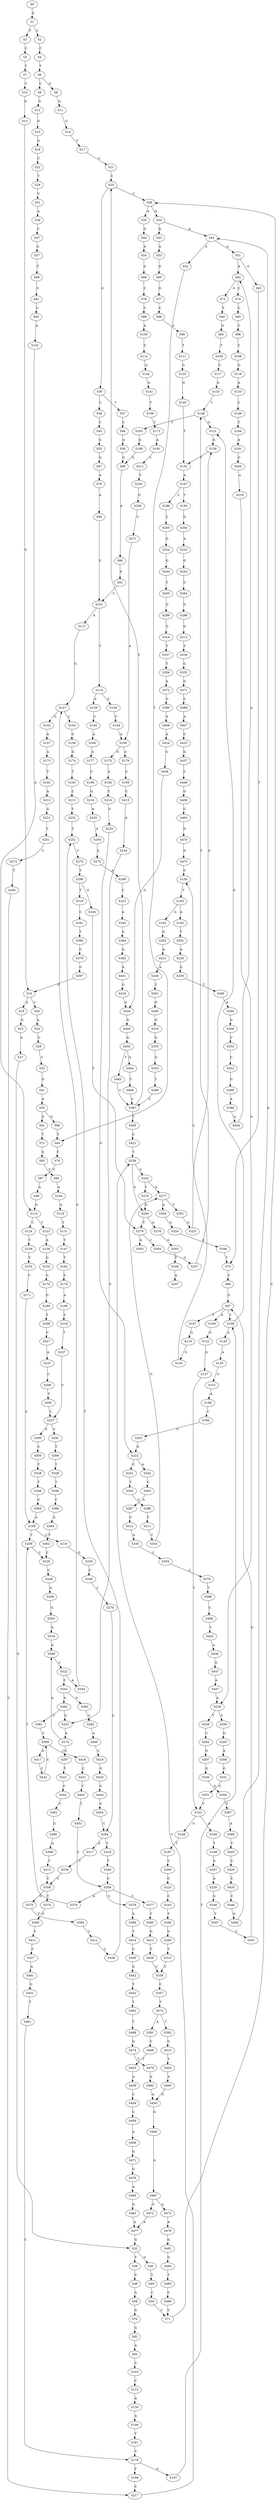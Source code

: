 strict digraph  {
	S0 -> S1 [ label = G ];
	S1 -> S2 [ label = C ];
	S1 -> S3 [ label = T ];
	S2 -> S4 [ label = C ];
	S3 -> S5 [ label = C ];
	S4 -> S6 [ label = T ];
	S5 -> S7 [ label = T ];
	S6 -> S8 [ label = G ];
	S6 -> S9 [ label = C ];
	S7 -> S10 [ label = C ];
	S8 -> S11 [ label = G ];
	S9 -> S12 [ label = G ];
	S10 -> S13 [ label = G ];
	S11 -> S14 [ label = G ];
	S12 -> S15 [ label = G ];
	S13 -> S16 [ label = G ];
	S14 -> S17 [ label = T ];
	S15 -> S18 [ label = G ];
	S16 -> S19 [ label = A ];
	S16 -> S20 [ label = C ];
	S17 -> S21 [ label = C ];
	S18 -> S22 [ label = C ];
	S19 -> S23 [ label = G ];
	S20 -> S24 [ label = A ];
	S21 -> S25 [ label = C ];
	S22 -> S26 [ label = T ];
	S23 -> S27 [ label = A ];
	S24 -> S28 [ label = C ];
	S25 -> S29 [ label = C ];
	S25 -> S30 [ label = G ];
	S26 -> S31 [ label = C ];
	S27 -> S32 [ label = G ];
	S28 -> S33 [ label = C ];
	S29 -> S34 [ label = G ];
	S29 -> S35 [ label = A ];
	S30 -> S36 [ label = C ];
	S30 -> S37 [ label = T ];
	S31 -> S38 [ label = A ];
	S32 -> S39 [ label = T ];
	S32 -> S40 [ label = G ];
	S33 -> S41 [ label = G ];
	S34 -> S42 [ label = A ];
	S34 -> S43 [ label = G ];
	S35 -> S44 [ label = G ];
	S36 -> S45 [ label = C ];
	S37 -> S46 [ label = C ];
	S38 -> S47 [ label = C ];
	S39 -> S48 [ label = C ];
	S40 -> S49 [ label = T ];
	S41 -> S50 [ label = A ];
	S42 -> S51 [ label = A ];
	S42 -> S52 [ label = G ];
	S43 -> S53 [ label = A ];
	S44 -> S54 [ label = A ];
	S45 -> S55 [ label = G ];
	S46 -> S56 [ label = G ];
	S47 -> S57 [ label = G ];
	S48 -> S58 [ label = A ];
	S49 -> S59 [ label = C ];
	S50 -> S60 [ label = G ];
	S50 -> S61 [ label = A ];
	S51 -> S62 [ label = A ];
	S51 -> S63 [ label = G ];
	S52 -> S64 [ label = T ];
	S53 -> S65 [ label = G ];
	S54 -> S66 [ label = G ];
	S55 -> S67 [ label = G ];
	S56 -> S68 [ label = G ];
	S57 -> S69 [ label = T ];
	S58 -> S70 [ label = G ];
	S59 -> S71 [ label = C ];
	S60 -> S64 [ label = T ];
	S61 -> S72 [ label = T ];
	S62 -> S73 [ label = G ];
	S62 -> S74 [ label = C ];
	S63 -> S75 [ label = T ];
	S64 -> S76 [ label = C ];
	S65 -> S77 [ label = G ];
	S66 -> S78 [ label = C ];
	S67 -> S79 [ label = A ];
	S68 -> S80 [ label = A ];
	S69 -> S81 [ label = C ];
	S70 -> S82 [ label = G ];
	S71 -> S29 [ label = C ];
	S72 -> S83 [ label = G ];
	S73 -> S84 [ label = T ];
	S74 -> S85 [ label = C ];
	S75 -> S86 [ label = C ];
	S76 -> S87 [ label = C ];
	S77 -> S88 [ label = C ];
	S78 -> S89 [ label = C ];
	S79 -> S90 [ label = A ];
	S80 -> S91 [ label = A ];
	S81 -> S92 [ label = C ];
	S82 -> S93 [ label = A ];
	S83 -> S94 [ label = T ];
	S84 -> S95 [ label = G ];
	S85 -> S96 [ label = C ];
	S86 -> S97 [ label = G ];
	S87 -> S98 [ label = A ];
	S88 -> S99 [ label = G ];
	S89 -> S100 [ label = A ];
	S90 -> S101 [ label = C ];
	S91 -> S101 [ label = C ];
	S92 -> S102 [ label = A ];
	S93 -> S103 [ label = C ];
	S94 -> S104 [ label = A ];
	S95 -> S105 [ label = T ];
	S96 -> S106 [ label = C ];
	S97 -> S107 [ label = C ];
	S97 -> S108 [ label = T ];
	S97 -> S109 [ label = A ];
	S98 -> S110 [ label = G ];
	S99 -> S111 [ label = T ];
	S100 -> S112 [ label = C ];
	S101 -> S113 [ label = A ];
	S101 -> S114 [ label = T ];
	S102 -> S110 [ label = G ];
	S103 -> S115 [ label = C ];
	S104 -> S116 [ label = G ];
	S105 -> S117 [ label = C ];
	S106 -> S118 [ label = G ];
	S107 -> S119 [ label = G ];
	S108 -> S120 [ label = A ];
	S108 -> S121 [ label = G ];
	S109 -> S122 [ label = G ];
	S110 -> S123 [ label = T ];
	S110 -> S124 [ label = C ];
	S111 -> S125 [ label = G ];
	S112 -> S126 [ label = G ];
	S113 -> S127 [ label = G ];
	S114 -> S128 [ label = G ];
	S114 -> S129 [ label = A ];
	S115 -> S130 [ label = A ];
	S116 -> S131 [ label = T ];
	S117 -> S132 [ label = G ];
	S118 -> S133 [ label = A ];
	S119 -> S134 [ label = G ];
	S120 -> S135 [ label = A ];
	S121 -> S136 [ label = G ];
	S122 -> S137 [ label = G ];
	S123 -> S138 [ label = A ];
	S124 -> S139 [ label = T ];
	S125 -> S140 [ label = G ];
	S126 -> S141 [ label = G ];
	S127 -> S142 [ label = G ];
	S127 -> S143 [ label = C ];
	S128 -> S144 [ label = C ];
	S129 -> S145 [ label = C ];
	S130 -> S146 [ label = G ];
	S131 -> S147 [ label = T ];
	S132 -> S148 [ label = T ];
	S133 -> S149 [ label = C ];
	S134 -> S150 [ label = C ];
	S135 -> S151 [ label = G ];
	S136 -> S152 [ label = T ];
	S137 -> S153 [ label = T ];
	S138 -> S154 [ label = G ];
	S139 -> S155 [ label = T ];
	S140 -> S152 [ label = T ];
	S141 -> S156 [ label = T ];
	S142 -> S157 [ label = A ];
	S143 -> S158 [ label = C ];
	S144 -> S159 [ label = A ];
	S145 -> S160 [ label = A ];
	S146 -> S161 [ label = T ];
	S147 -> S162 [ label = T ];
	S148 -> S163 [ label = C ];
	S148 -> S121 [ label = G ];
	S149 -> S164 [ label = T ];
	S150 -> S165 [ label = T ];
	S151 -> S166 [ label = A ];
	S152 -> S167 [ label = A ];
	S153 -> S168 [ label = G ];
	S153 -> S169 [ label = A ];
	S154 -> S170 [ label = G ];
	S155 -> S171 [ label = C ];
	S156 -> S172 [ label = T ];
	S157 -> S173 [ label = A ];
	S158 -> S174 [ label = G ];
	S159 -> S175 [ label = G ];
	S159 -> S176 [ label = A ];
	S160 -> S177 [ label = A ];
	S161 -> S178 [ label = C ];
	S162 -> S179 [ label = C ];
	S163 -> S180 [ label = G ];
	S164 -> S181 [ label = A ];
	S165 -> S182 [ label = A ];
	S165 -> S183 [ label = G ];
	S166 -> S184 [ label = C ];
	S167 -> S185 [ label = T ];
	S167 -> S186 [ label = C ];
	S168 -> S187 [ label = T ];
	S169 -> S188 [ label = T ];
	S170 -> S189 [ label = G ];
	S171 -> S190 [ label = A ];
	S172 -> S191 [ label = A ];
	S173 -> S192 [ label = T ];
	S174 -> S193 [ label = T ];
	S175 -> S194 [ label = A ];
	S176 -> S195 [ label = C ];
	S177 -> S196 [ label = C ];
	S178 -> S197 [ label = G ];
	S178 -> S198 [ label = T ];
	S179 -> S199 [ label = A ];
	S180 -> S68 [ label = G ];
	S181 -> S200 [ label = G ];
	S182 -> S201 [ label = T ];
	S183 -> S202 [ label = G ];
	S184 -> S203 [ label = G ];
	S185 -> S204 [ label = G ];
	S186 -> S205 [ label = C ];
	S187 -> S206 [ label = C ];
	S188 -> S207 [ label = A ];
	S189 -> S208 [ label = T ];
	S190 -> S209 [ label = T ];
	S190 -> S210 [ label = C ];
	S191 -> S211 [ label = C ];
	S192 -> S212 [ label = A ];
	S193 -> S213 [ label = C ];
	S194 -> S214 [ label = C ];
	S195 -> S215 [ label = C ];
	S196 -> S216 [ label = G ];
	S197 -> S108 [ label = T ];
	S198 -> S217 [ label = C ];
	S199 -> S218 [ label = C ];
	S200 -> S219 [ label = A ];
	S201 -> S220 [ label = A ];
	S202 -> S221 [ label = A ];
	S203 -> S222 [ label = G ];
	S204 -> S223 [ label = A ];
	S205 -> S224 [ label = G ];
	S206 -> S225 [ label = C ];
	S207 -> S226 [ label = A ];
	S208 -> S227 [ label = C ];
	S209 -> S228 [ label = C ];
	S210 -> S229 [ label = G ];
	S211 -> S230 [ label = T ];
	S212 -> S231 [ label = G ];
	S213 -> S232 [ label = C ];
	S214 -> S233 [ label = G ];
	S215 -> S234 [ label = A ];
	S216 -> S235 [ label = A ];
	S217 -> S236 [ label = T ];
	S218 -> S237 [ label = T ];
	S219 -> S238 [ label = A ];
	S220 -> S239 [ label = G ];
	S221 -> S240 [ label = A ];
	S222 -> S241 [ label = C ];
	S222 -> S242 [ label = A ];
	S223 -> S243 [ label = G ];
	S224 -> S244 [ label = G ];
	S225 -> S245 [ label = C ];
	S226 -> S246 [ label = G ];
	S227 -> S247 [ label = A ];
	S228 -> S248 [ label = C ];
	S229 -> S249 [ label = C ];
	S230 -> S250 [ label = G ];
	S231 -> S251 [ label = T ];
	S232 -> S252 [ label = T ];
	S233 -> S222 [ label = G ];
	S234 -> S253 [ label = G ];
	S235 -> S254 [ label = A ];
	S236 -> S255 [ label = C ];
	S236 -> S256 [ label = G ];
	S237 -> S257 [ label = C ];
	S238 -> S258 [ label = T ];
	S238 -> S259 [ label = C ];
	S239 -> S260 [ label = T ];
	S240 -> S261 [ label = T ];
	S241 -> S262 [ label = T ];
	S242 -> S263 [ label = C ];
	S243 -> S264 [ label = C ];
	S244 -> S265 [ label = T ];
	S245 -> S266 [ label = T ];
	S246 -> S267 [ label = T ];
	S247 -> S268 [ label = C ];
	S248 -> S269 [ label = A ];
	S249 -> S270 [ label = C ];
	S250 -> S271 [ label = C ];
	S251 -> S272 [ label = C ];
	S252 -> S273 [ label = C ];
	S253 -> S274 [ label = A ];
	S254 -> S275 [ label = A ];
	S255 -> S276 [ label = T ];
	S255 -> S277 [ label = G ];
	S256 -> S278 [ label = A ];
	S256 -> S279 [ label = T ];
	S257 -> S280 [ label = G ];
	S257 -> S281 [ label = C ];
	S258 -> S282 [ label = C ];
	S259 -> S283 [ label = G ];
	S260 -> S284 [ label = A ];
	S261 -> S285 [ label = G ];
	S262 -> S286 [ label = C ];
	S263 -> S287 [ label = A ];
	S264 -> S288 [ label = G ];
	S265 -> S289 [ label = G ];
	S266 -> S290 [ label = G ];
	S267 -> S291 [ label = C ];
	S268 -> S292 [ label = T ];
	S269 -> S293 [ label = G ];
	S270 -> S294 [ label = C ];
	S271 -> S159 [ label = A ];
	S272 -> S295 [ label = T ];
	S273 -> S296 [ label = T ];
	S274 -> S297 [ label = C ];
	S274 -> S298 [ label = A ];
	S275 -> S299 [ label = A ];
	S276 -> S256 [ label = G ];
	S277 -> S300 [ label = A ];
	S277 -> S301 [ label = T ];
	S278 -> S302 [ label = G ];
	S279 -> S303 [ label = A ];
	S279 -> S304 [ label = C ];
	S280 -> S305 [ label = C ];
	S281 -> S306 [ label = T ];
	S282 -> S307 [ label = G ];
	S283 -> S308 [ label = A ];
	S284 -> S309 [ label = G ];
	S285 -> S310 [ label = G ];
	S286 -> S311 [ label = T ];
	S287 -> S312 [ label = C ];
	S288 -> S313 [ label = G ];
	S289 -> S314 [ label = G ];
	S290 -> S315 [ label = T ];
	S291 -> S97 [ label = G ];
	S292 -> S257 [ label = C ];
	S293 -> S316 [ label = A ];
	S294 -> S317 [ label = A ];
	S294 -> S318 [ label = T ];
	S295 -> S217 [ label = C ];
	S296 -> S319 [ label = T ];
	S296 -> S320 [ label = G ];
	S297 -> S321 [ label = T ];
	S298 -> S322 [ label = C ];
	S299 -> S323 [ label = C ];
	S300 -> S324 [ label = A ];
	S301 -> S325 [ label = G ];
	S302 -> S326 [ label = T ];
	S304 -> S327 [ label = G ];
	S305 -> S328 [ label = T ];
	S306 -> S329 [ label = T ];
	S307 -> S330 [ label = G ];
	S308 -> S331 [ label = G ];
	S309 -> S332 [ label = C ];
	S310 -> S333 [ label = G ];
	S311 -> S334 [ label = C ];
	S312 -> S335 [ label = A ];
	S313 -> S336 [ label = T ];
	S314 -> S337 [ label = T ];
	S315 -> S338 [ label = C ];
	S316 -> S298 [ label = A ];
	S317 -> S339 [ label = T ];
	S318 -> S340 [ label = T ];
	S319 -> S341 [ label = C ];
	S320 -> S279 [ label = T ];
	S321 -> S342 [ label = C ];
	S322 -> S343 [ label = C ];
	S322 -> S344 [ label = A ];
	S323 -> S345 [ label = A ];
	S324 -> S346 [ label = G ];
	S325 -> S136 [ label = G ];
	S326 -> S347 [ label = A ];
	S327 -> S148 [ label = T ];
	S328 -> S348 [ label = T ];
	S329 -> S349 [ label = T ];
	S330 -> S350 [ label = G ];
	S331 -> S351 [ label = G ];
	S332 -> S352 [ label = C ];
	S333 -> S353 [ label = G ];
	S334 -> S277 [ label = G ];
	S335 -> S354 [ label = C ];
	S336 -> S355 [ label = C ];
	S337 -> S356 [ label = T ];
	S338 -> S357 [ label = C ];
	S339 -> S358 [ label = C ];
	S340 -> S359 [ label = C ];
	S341 -> S360 [ label = T ];
	S342 -> S361 [ label = C ];
	S343 -> S362 [ label = A ];
	S343 -> S363 [ label = G ];
	S344 -> S127 [ label = G ];
	S345 -> S364 [ label = G ];
	S346 -> S75 [ label = T ];
	S348 -> S365 [ label = C ];
	S349 -> S366 [ label = C ];
	S350 -> S367 [ label = T ];
	S351 -> S153 [ label = T ];
	S352 -> S368 [ label = G ];
	S353 -> S369 [ label = T ];
	S354 -> S370 [ label = C ];
	S355 -> S371 [ label = G ];
	S356 -> S372 [ label = A ];
	S357 -> S373 [ label = T ];
	S358 -> S374 [ label = T ];
	S358 -> S375 [ label = G ];
	S359 -> S376 [ label = A ];
	S359 -> S377 [ label = C ];
	S359 -> S378 [ label = G ];
	S360 -> S379 [ label = C ];
	S361 -> S380 [ label = C ];
	S362 -> S253 [ label = G ];
	S362 -> S381 [ label = C ];
	S363 -> S382 [ label = G ];
	S364 -> S383 [ label = A ];
	S365 -> S190 [ label = A ];
	S366 -> S384 [ label = A ];
	S367 -> S385 [ label = A ];
	S368 -> S386 [ label = A ];
	S369 -> S387 [ label = C ];
	S370 -> S388 [ label = T ];
	S371 -> S389 [ label = C ];
	S372 -> S390 [ label = G ];
	S373 -> S391 [ label = A ];
	S373 -> S392 [ label = T ];
	S374 -> S393 [ label = G ];
	S375 -> S394 [ label = T ];
	S376 -> S209 [ label = T ];
	S377 -> S395 [ label = T ];
	S378 -> S396 [ label = A ];
	S379 -> S397 [ label = G ];
	S380 -> S398 [ label = A ];
	S381 -> S399 [ label = C ];
	S382 -> S400 [ label = A ];
	S383 -> S401 [ label = A ];
	S384 -> S402 [ label = T ];
	S385 -> S403 [ label = T ];
	S386 -> S404 [ label = A ];
	S387 -> S25 [ label = C ];
	S387 -> S405 [ label = T ];
	S388 -> S406 [ label = C ];
	S389 -> S407 [ label = A ];
	S390 -> S408 [ label = A ];
	S391 -> S409 [ label = C ];
	S392 -> S410 [ label = G ];
	S393 -> S411 [ label = C ];
	S394 -> S412 [ label = C ];
	S395 -> S413 [ label = G ];
	S396 -> S414 [ label = T ];
	S397 -> S16 [ label = G ];
	S398 -> S415 [ label = T ];
	S399 -> S416 [ label = C ];
	S399 -> S417 [ label = A ];
	S400 -> S418 [ label = C ];
	S401 -> S419 [ label = G ];
	S402 -> S228 [ label = C ];
	S403 -> S420 [ label = C ];
	S404 -> S62 [ label = A ];
	S405 -> S421 [ label = C ];
	S406 -> S422 [ label = T ];
	S407 -> S423 [ label = C ];
	S408 -> S424 [ label = A ];
	S409 -> S425 [ label = T ];
	S410 -> S426 [ label = T ];
	S411 -> S427 [ label = C ];
	S412 -> S428 [ label = C ];
	S413 -> S429 [ label = T ];
	S414 -> S430 [ label = C ];
	S415 -> S358 [ label = C ];
	S416 -> S431 [ label = C ];
	S417 -> S432 [ label = C ];
	S418 -> S433 [ label = G ];
	S419 -> S434 [ label = G ];
	S420 -> S435 [ label = C ];
	S421 -> S236 [ label = T ];
	S422 -> S436 [ label = A ];
	S423 -> S437 [ label = G ];
	S424 -> S438 [ label = G ];
	S425 -> S439 [ label = A ];
	S426 -> S440 [ label = A ];
	S427 -> S441 [ label = A ];
	S428 -> S252 [ label = T ];
	S429 -> S338 [ label = C ];
	S430 -> S442 [ label = G ];
	S431 -> S443 [ label = T ];
	S432 -> S399 [ label = C ];
	S433 -> S444 [ label = C ];
	S434 -> S445 [ label = G ];
	S435 -> S446 [ label = C ];
	S436 -> S447 [ label = G ];
	S437 -> S448 [ label = C ];
	S438 -> S434 [ label = G ];
	S439 -> S449 [ label = C ];
	S440 -> S450 [ label = G ];
	S441 -> S451 [ label = G ];
	S442 -> S452 [ label = T ];
	S443 -> S453 [ label = T ];
	S444 -> S454 [ label = C ];
	S445 -> S455 [ label = G ];
	S446 -> S456 [ label = G ];
	S447 -> S457 [ label = A ];
	S448 -> S458 [ label = G ];
	S449 -> S459 [ label = C ];
	S450 -> S460 [ label = G ];
	S451 -> S461 [ label = T ];
	S452 -> S462 [ label = T ];
	S453 -> S359 [ label = C ];
	S454 -> S294 [ label = C ];
	S455 -> S463 [ label = T ];
	S455 -> S464 [ label = G ];
	S456 -> S42 [ label = A ];
	S457 -> S238 [ label = A ];
	S458 -> S465 [ label = C ];
	S459 -> S466 [ label = A ];
	S460 -> S467 [ label = A ];
	S461 -> S178 [ label = C ];
	S462 -> S468 [ label = T ];
	S463 -> S387 [ label = C ];
	S464 -> S469 [ label = T ];
	S465 -> S470 [ label = G ];
	S466 -> S471 [ label = G ];
	S467 -> S472 [ label = G ];
	S467 -> S473 [ label = A ];
	S468 -> S474 [ label = G ];
	S469 -> S387 [ label = C ];
	S470 -> S475 [ label = G ];
	S471 -> S476 [ label = G ];
	S472 -> S477 [ label = A ];
	S473 -> S478 [ label = A ];
	S474 -> S479 [ label = T ];
	S475 -> S150 [ label = C ];
	S476 -> S480 [ label = A ];
	S477 -> S32 [ label = G ];
	S478 -> S481 [ label = G ];
	S479 -> S482 [ label = A ];
	S480 -> S483 [ label = G ];
	S481 -> S484 [ label = G ];
	S482 -> S450 [ label = G ];
	S483 -> S477 [ label = A ];
	S484 -> S485 [ label = T ];
	S485 -> S486 [ label = C ];
	S486 -> S71 [ label = C ];
}
